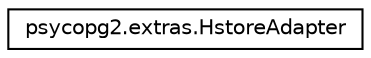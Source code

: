 digraph "Graphical Class Hierarchy"
{
 // LATEX_PDF_SIZE
  edge [fontname="Helvetica",fontsize="10",labelfontname="Helvetica",labelfontsize="10"];
  node [fontname="Helvetica",fontsize="10",shape=record];
  rankdir="LR";
  Node0 [label="psycopg2.extras.HstoreAdapter",height=0.2,width=0.4,color="black", fillcolor="white", style="filled",URL="$classpsycopg2_1_1extras_1_1_hstore_adapter.html",tooltip=" "];
}
